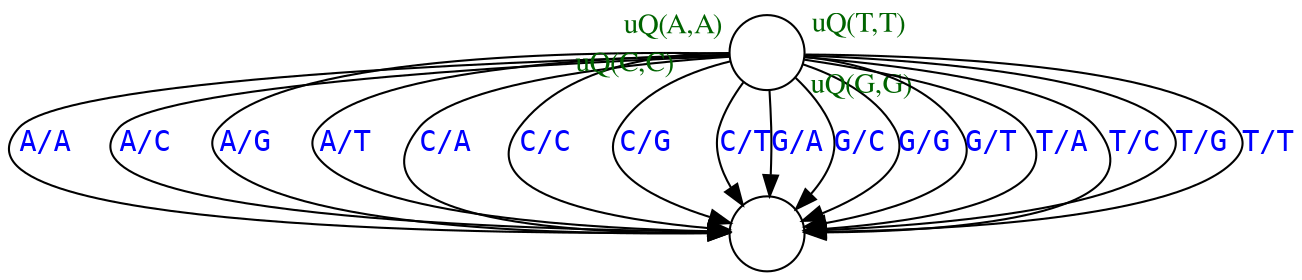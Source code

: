 digraph G {

    W [label="", shape=circle, ordering="out"];

    M [label="", shape=circle];

W->M [label="A/A" taillabel="uQ(A,A)" labelangle=330 labeldistance=3 fontcolor="blue" labelfontcolor="black" fontname="Courier" labelfontname="Times" labelfontcolor="darkgreen"];
W->M [label="A/C" fontcolor="blue" fontname="Courier"];
W->M [label="A/G" fontcolor="blue" fontname="Courier"];
W->M [label="A/T" fontcolor="blue" fontname="Courier"];

W->M [label="C/A" fontcolor="blue" fontname="Courier"];
W->M [label="C/C" taillabel="uQ(C,C)" labelangle=5 labeldistance=5 fontcolor="blue" labelfontcolor="black" fontname="Courier" labelfontname="Times" labelfontcolor="darkgreen"];
W->M [label="C/G" fontcolor="blue" fontname="Courier"];
W->M [label="C/T" fontcolor="blue" fontname="Courier"];

W->M [label="G/A" fontcolor="blue" fontname="Courier"];
W->M [label="G/C" fontcolor="blue" fontname="Courier"];
W->M [label="G/G" taillabel="uQ(G,G)" labelangle=0 labeldistance=3 fontcolor="blue" labelfontcolor="black" fontname="Courier" labelfontname="Times" labelfontcolor="darkgreen"];
W->M [label="G/T" fontcolor="blue" fontname="Courier"];

W->M [label="T/A" fontcolor="blue" fontname="Courier"];
W->M [label="T/C" fontcolor="blue" fontname="Courier"];
W->M [label="T/G" fontcolor="blue" fontname="Courier"];
W->M [label="T/T" taillabel="uQ(T,T)" labelangle=30 labeldistance=3 fontcolor="blue" labelfontcolor="black" fontname="Courier" labelfontname="Times" labelfontcolor="darkgreen"];


}
